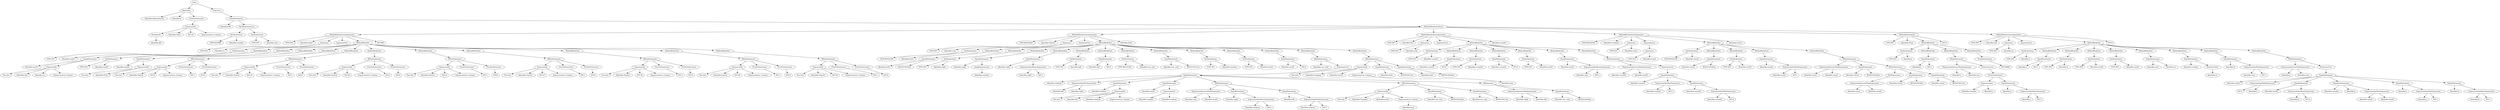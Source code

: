 digraph {
n0 [label="Goal:"];
n1 [label="MainClass:"];
n2 [label="Identifier:BinarySearch"];
n1 -> n2
n3 [label="Identifier:a"];
n1 -> n3
n4 [label="PrintlnStatement:"];
n5 [label="ExpressionX:"];
n6 [label="NewIdentif:"];
n7 [label="Identifier:BS"];
n6 -> n7
n5 -> n6
n8 [label="Identifier:Start"];
n5 -> n8
n9 [label="INT:20"];
n5 -> n9
n10 [label="ExpressionList_Comma:"];
n5 -> n10
n4 -> n5
n1 -> n4
n0 -> n1
n11 [label="ClassList:"];
n12 [label="ClassDeclaration:"];
n13 [label="Identifier:BS"];
n12 -> n13
n14 [label="VarDeclarationList:"];
n15 [label="VarDeclaration:"];
n16 [label="TYPE:INTARR"];
n15 -> n16
n17 [label="Identifier:number"];
n15 -> n17
n14 -> n15
n18 [label="VarDeclaration:"];
n19 [label="TYPE:INT"];
n18 -> n19
n20 [label="Identifier:size"];
n18 -> n20
n14 -> n18
n12 -> n14
n21 [label="MethodDeclarationList:"];
n22 [label="MethodDeclarationArguments:"];
n23 [label="TYPE:INT"];
n22 -> n23
n24 [label="Identifier:Start"];
n22 -> n24
n25 [label="Argumenr:"];
n26 [label="TYPE:INT"];
n25 -> n26
n27 [label="Identifier:sz"];
n25 -> n27
n22 -> n25
n28 [label="ArgumentList:"];
n22 -> n28
n29 [label="MethodBodyVar:"];
n30 [label="VarDeclaration:"];
n31 [label="TYPE:INT"];
n30 -> n31
n32 [label="Identifier:aux01"];
n30 -> n32
n29 -> n30
n33 [label="MethodBodyStat:"];
n34 [label="EqualStatement:"];
n35 [label="Identifier:aux01"];
n34 -> n35
n36 [label="ExpressionX:"];
n37 [label="This:this"];
n36 -> n37
n38 [label="Identifier:Init"];
n36 -> n38
n39 [label="Identifier:sz"];
n36 -> n39
n40 [label="ExpressionList_Comma:"];
n36 -> n40
n34 -> n36
n33 -> n34
n29 -> n33
n41 [label="MethodBodyVar:"];
n42 [label="VarDeclaration:"];
n43 [label="TYPE:INT"];
n42 -> n43
n44 [label="Identifier:aux02"];
n42 -> n44
n41 -> n42
n29 -> n41
n45 [label="MethodBodyStat:"];
n46 [label="EqualStatement:"];
n47 [label="Identifier:aux02"];
n46 -> n47
n48 [label="ExpressionX2:"];
n49 [label="This:this"];
n48 -> n49
n50 [label="Identifier:Print"];
n48 -> n50
n46 -> n48
n45 -> n46
n29 -> n45
n51 [label="MethodBodyStat:"];
n52 [label="IfElseStatement:"];
n53 [label="ExpressionX:"];
n54 [label="This:this"];
n53 -> n54
n55 [label="Identifier:Search"];
n53 -> n55
n56 [label="INT:8"];
n53 -> n56
n57 [label="ExpressionList_Comma:"];
n53 -> n57
n52 -> n53
n58 [label="PrintlnStatement:"];
n59 [label="INT:1"];
n58 -> n59
n52 -> n58
n60 [label="PrintlnStatement:"];
n61 [label="INT:0"];
n60 -> n61
n52 -> n60
n51 -> n52
n29 -> n51
n62 [label="MethodBodyStat:"];
n63 [label="IfElseStatement:"];
n64 [label="ExpressionX:"];
n65 [label="This:this"];
n64 -> n65
n66 [label="Identifier:Search"];
n64 -> n66
n67 [label="INT:19"];
n64 -> n67
n68 [label="ExpressionList_Comma:"];
n64 -> n68
n63 -> n64
n69 [label="PrintlnStatement:"];
n70 [label="INT:1"];
n69 -> n70
n63 -> n69
n71 [label="PrintlnStatement:"];
n72 [label="INT:0"];
n71 -> n72
n63 -> n71
n62 -> n63
n29 -> n62
n73 [label="MethodBodyStat:"];
n74 [label="IfElseStatement:"];
n75 [label="ExpressionX:"];
n76 [label="This:this"];
n75 -> n76
n77 [label="Identifier:Search"];
n75 -> n77
n78 [label="INT:20"];
n75 -> n78
n79 [label="ExpressionList_Comma:"];
n75 -> n79
n74 -> n75
n80 [label="PrintlnStatement:"];
n81 [label="INT:1"];
n80 -> n81
n74 -> n80
n82 [label="PrintlnStatement:"];
n83 [label="INT:0"];
n82 -> n83
n74 -> n82
n73 -> n74
n29 -> n73
n84 [label="MethodBodyStat:"];
n85 [label="IfElseStatement:"];
n86 [label="ExpressionX:"];
n87 [label="This:this"];
n86 -> n87
n88 [label="Identifier:Search"];
n86 -> n88
n89 [label="INT:21"];
n86 -> n89
n90 [label="ExpressionList_Comma:"];
n86 -> n90
n85 -> n86
n91 [label="PrintlnStatement:"];
n92 [label="INT:1"];
n91 -> n92
n85 -> n91
n93 [label="PrintlnStatement:"];
n94 [label="INT:0"];
n93 -> n94
n85 -> n93
n84 -> n85
n29 -> n84
n95 [label="MethodBodyStat:"];
n96 [label="IfElseStatement:"];
n97 [label="ExpressionX:"];
n98 [label="This:this"];
n97 -> n98
n99 [label="Identifier:Search"];
n97 -> n99
n100 [label="INT:37"];
n97 -> n100
n101 [label="ExpressionList_Comma:"];
n97 -> n101
n96 -> n97
n102 [label="PrintlnStatement:"];
n103 [label="INT:1"];
n102 -> n103
n96 -> n102
n104 [label="PrintlnStatement:"];
n105 [label="INT:0"];
n104 -> n105
n96 -> n104
n95 -> n96
n29 -> n95
n106 [label="MethodBodyStat:"];
n107 [label="IfElseStatement:"];
n108 [label="ExpressionX:"];
n109 [label="This:this"];
n108 -> n109
n110 [label="Identifier:Search"];
n108 -> n110
n111 [label="INT:38"];
n108 -> n111
n112 [label="ExpressionList_Comma:"];
n108 -> n112
n107 -> n108
n113 [label="PrintlnStatement:"];
n114 [label="INT:1"];
n113 -> n114
n107 -> n113
n115 [label="PrintlnStatement:"];
n116 [label="INT:0"];
n115 -> n116
n107 -> n115
n106 -> n107
n29 -> n106
n117 [label="MethodBodyStat:"];
n118 [label="IfElseStatement:"];
n119 [label="ExpressionX:"];
n120 [label="This:this"];
n119 -> n120
n121 [label="Identifier:Search"];
n119 -> n121
n122 [label="INT:39"];
n119 -> n122
n123 [label="ExpressionList_Comma:"];
n119 -> n123
n118 -> n119
n124 [label="PrintlnStatement:"];
n125 [label="INT:1"];
n124 -> n125
n118 -> n124
n126 [label="PrintlnStatement:"];
n127 [label="INT:0"];
n126 -> n127
n118 -> n126
n117 -> n118
n29 -> n117
n128 [label="MethodBodyStat:"];
n129 [label="IfElseStatement:"];
n130 [label="ExpressionX:"];
n131 [label="This:this"];
n130 -> n131
n132 [label="Identifier:Search"];
n130 -> n132
n133 [label="INT:50"];
n130 -> n133
n134 [label="ExpressionList_Comma:"];
n130 -> n134
n129 -> n130
n135 [label="PrintlnStatement:"];
n136 [label="INT:1"];
n135 -> n136
n129 -> n135
n137 [label="PrintlnStatement:"];
n138 [label="INT:0"];
n137 -> n138
n129 -> n137
n128 -> n129
n29 -> n128
n22 -> n29
n139 [label="INT:999"];
n22 -> n139
n21 -> n22
n140 [label="MethodDeclarationArguments:"];
n141 [label="TYPE:BOOLEAN"];
n140 -> n141
n142 [label="Identifier:Search"];
n140 -> n142
n143 [label="Argumenr:"];
n144 [label="TYPE:INT"];
n143 -> n144
n145 [label="Identifier:num"];
n143 -> n145
n140 -> n143
n146 [label="ArgumentList:"];
n140 -> n146
n147 [label="MethodBodyVar:"];
n148 [label="VarDeclaration:"];
n149 [label="TYPE:BOOLEAN"];
n148 -> n149
n150 [label="Identifier:bs01"];
n148 -> n150
n147 -> n148
n151 [label="MethodBodyStat:"];
n152 [label="EqualStatement:"];
n153 [label="Identifier:bs01"];
n152 -> n153
n154 [label="BOOLEAN:false"];
n152 -> n154
n151 -> n152
n147 -> n151
n155 [label="MethodBodyVar:"];
n156 [label="VarDeclaration:"];
n157 [label="TYPE:INT"];
n156 -> n157
n158 [label="Identifier:right"];
n156 -> n158
n155 -> n156
n147 -> n155
n159 [label="MethodBodyStat:"];
n160 [label="EqualStatement:"];
n161 [label="Identifier:right"];
n160 -> n161
n162 [label="LengthExpression:"];
n163 [label="Identifier:number"];
n162 -> n163
n160 -> n162
n159 -> n160
n147 -> n159
n164 [label="MethodBodyStat:"];
n165 [label="EqualStatement:"];
n166 [label="Identifier:right"];
n165 -> n166
n167 [label="ExpressionOp:MinusExpression"];
n168 [label="Identifier:right"];
n167 -> n168
n169 [label="INT:1"];
n167 -> n169
n165 -> n167
n164 -> n165
n147 -> n164
n170 [label="MethodBodyVar:"];
n171 [label="VarDeclaration:"];
n172 [label="TYPE:INT"];
n171 -> n172
n173 [label="Identifier:left"];
n171 -> n173
n170 -> n171
n147 -> n170
n174 [label="MethodBodyStat:"];
n175 [label="EqualStatement:"];
n176 [label="Identifier:left"];
n175 -> n176
n177 [label="INT:0"];
n175 -> n177
n174 -> n175
n147 -> n174
n178 [label="MethodBodyVar:"];
n179 [label="VarDeclaration:"];
n180 [label="TYPE:BOOLEAN"];
n179 -> n180
n181 [label="Identifier:var_cont"];
n179 -> n181
n178 -> n179
n147 -> n178
n182 [label="MethodBodyStat:"];
n183 [label="EqualStatement:"];
n184 [label="Identifier:var_cont"];
n183 -> n184
n185 [label="BOOLEAN:true"];
n183 -> n185
n182 -> n183
n147 -> n182
n186 [label="MethodBodyVar:"];
n187 [label="VarDeclaration:"];
n188 [label="TYPE:INT"];
n187 -> n188
n189 [label="Identifier:medium"];
n187 -> n189
n186 -> n187
n147 -> n186
n190 [label="MethodBodyVar:"];
n191 [label="VarDeclaration:"];
n192 [label="TYPE:INT"];
n191 -> n192
n193 [label="Identifier:aux01"];
n191 -> n193
n190 -> n191
n147 -> n190
n194 [label="MethodBodyStat:"];
n195 [label="EqualStatement:"];
n196 [label="Identifier:aux01"];
n195 -> n196
n197 [label="INT:0"];
n195 -> n197
n194 -> n195
n147 -> n194
n198 [label="MethodBodyStat:"];
n199 [label="WhileStatement:"];
n200 [label="Identifier:var_cont"];
n199 -> n200
n201 [label="StatementList:"];
n202 [label="EqualStatement:"];
n203 [label="Identifier:medium"];
n202 -> n203
n204 [label="ExpressionOp:PlusExpression"];
n205 [label="Identifier:left"];
n204 -> n205
n206 [label="Identifier:right"];
n204 -> n206
n202 -> n204
n207 [label="EqualStatement:"];
n208 [label="Identifier:medium"];
n207 -> n208
n209 [label="ExpressionX:"];
n210 [label="This:this"];
n209 -> n210
n211 [label="Identifier:Div"];
n209 -> n211
n212 [label="Identifier:medium"];
n209 -> n212
n213 [label="ExpressionList_Comma:"];
n209 -> n213
n207 -> n209
n202 -> n207
n214 [label="EqualStatement:"];
n215 [label="Identifier:aux01"];
n214 -> n215
n216 [label="ExpressionArr:"];
n217 [label="Identifier:number"];
n216 -> n217
n218 [label="Identifier:medium"];
n216 -> n218
n214 -> n216
n202 -> n214
n219 [label="IfElseStatement:"];
n220 [label="ExpressionOp:LessThanExpression"];
n221 [label="Identifier:num"];
n220 -> n221
n222 [label="Identifier:aux01"];
n220 -> n222
n219 -> n220
n223 [label="EqualStatement:"];
n224 [label="Identifier:right"];
n223 -> n224
n225 [label="ExpressionOp:MinusExpression"];
n226 [label="Identifier:medium"];
n225 -> n226
n227 [label="INT:1"];
n225 -> n227
n223 -> n225
n219 -> n223
n228 [label="EqualStatement:"];
n229 [label="Identifier:left"];
n228 -> n229
n230 [label="ExpressionOp:PlusExpression"];
n231 [label="Identifier:medium"];
n230 -> n231
n232 [label="INT:1"];
n230 -> n232
n228 -> n230
n219 -> n228
n202 -> n219
n233 [label="IfElseStatement:"];
n234 [label="ExpressionX:"];
n235 [label="This:this"];
n234 -> n235
n236 [label="Identifier:Compare"];
n234 -> n236
n237 [label="Identifier:aux01"];
n234 -> n237
n238 [label="ExpressionList_Comma:"];
n239 [label="Identifier:num"];
n238 -> n239
n234 -> n238
n233 -> n234
n240 [label="EqualStatement:"];
n241 [label="Identifier:var_cont"];
n240 -> n241
n242 [label="BOOLEAN:false"];
n240 -> n242
n233 -> n240
n243 [label="EqualStatement:"];
n244 [label="Identifier:var_cont"];
n243 -> n244
n245 [label="BOOLEAN:true"];
n243 -> n245
n233 -> n243
n202 -> n233
n246 [label="IfStatement:"];
n247 [label="ExpressionOp:LessThanExpression"];
n248 [label="Identifier:right"];
n247 -> n248
n249 [label="Identifier:left"];
n247 -> n249
n246 -> n247
n250 [label="EqualStatement:"];
n251 [label="Identifier:var_cont"];
n250 -> n251
n252 [label="BOOLEAN:false"];
n250 -> n252
n246 -> n250
n202 -> n246
n201 -> n202
n199 -> n201
n198 -> n199
n147 -> n198
n253 [label="MethodBodyStat:"];
n254 [label="IfElseStatement:"];
n255 [label="ExpressionX:"];
n256 [label="This:this"];
n255 -> n256
n257 [label="Identifier:Compare"];
n255 -> n257
n258 [label="Identifier:aux01"];
n255 -> n258
n259 [label="ExpressionList_Comma:"];
n260 [label="Identifier:num"];
n259 -> n260
n255 -> n259
n254 -> n255
n261 [label="EqualStatement:"];
n262 [label="Identifier:bs01"];
n261 -> n262
n263 [label="BOOLEAN:true"];
n261 -> n263
n254 -> n261
n264 [label="EqualStatement:"];
n265 [label="Identifier:bs01"];
n264 -> n265
n266 [label="BOOLEAN:false"];
n264 -> n266
n254 -> n264
n253 -> n254
n147 -> n253
n140 -> n147
n267 [label="Identifier:bs01"];
n140 -> n267
n21 -> n140
n268 [label="MethodDeclarationArguments:"];
n269 [label="TYPE:INT"];
n268 -> n269
n270 [label="Identifier:Div"];
n268 -> n270
n271 [label="Argumenr:"];
n272 [label="TYPE:INT"];
n271 -> n272
n273 [label="Identifier:num"];
n271 -> n273
n268 -> n271
n274 [label="ArgumentList:"];
n268 -> n274
n275 [label="MethodBodyVar:"];
n276 [label="VarDeclaration:"];
n277 [label="TYPE:INT"];
n276 -> n277
n278 [label="Identifier:count01"];
n276 -> n278
n275 -> n276
n279 [label="MethodBodyStat:"];
n280 [label="EqualStatement:"];
n281 [label="Identifier:count01"];
n280 -> n281
n282 [label="INT:0"];
n280 -> n282
n279 -> n280
n275 -> n279
n283 [label="MethodBodyVar:"];
n284 [label="VarDeclaration:"];
n285 [label="TYPE:INT"];
n284 -> n285
n286 [label="Identifier:count02"];
n284 -> n286
n283 -> n284
n275 -> n283
n287 [label="MethodBodyStat:"];
n288 [label="EqualStatement:"];
n289 [label="Identifier:count02"];
n288 -> n289
n290 [label="INT:0"];
n288 -> n290
n287 -> n288
n275 -> n287
n291 [label="MethodBodyVar:"];
n292 [label="VarDeclaration:"];
n293 [label="TYPE:INT"];
n292 -> n293
n294 [label="Identifier:aux03"];
n292 -> n294
n291 -> n292
n275 -> n291
n295 [label="MethodBodyStat:"];
n296 [label="EqualStatement:"];
n297 [label="Identifier:aux03"];
n296 -> n297
n298 [label="ExpressionOp:MinusExpression"];
n299 [label="Identifier:num"];
n298 -> n299
n300 [label="INT:1"];
n298 -> n300
n296 -> n298
n295 -> n296
n275 -> n295
n301 [label="MethodBodyStat:"];
n302 [label="WhileStatement:"];
n303 [label="ExpressionOp:LessThanExpression"];
n304 [label="Identifier:count02"];
n303 -> n304
n305 [label="Identifier:aux03"];
n303 -> n305
n302 -> n303
n306 [label="StatementList:"];
n307 [label="EqualStatement:"];
n308 [label="Identifier:count01"];
n307 -> n308
n309 [label="ExpressionOp:PlusExpression"];
n310 [label="Identifier:count01"];
n309 -> n310
n311 [label="INT:1"];
n309 -> n311
n307 -> n309
n312 [label="EqualStatement:"];
n313 [label="Identifier:count02"];
n312 -> n313
n314 [label="ExpressionOp:PlusExpression"];
n315 [label="Identifier:count02"];
n314 -> n315
n316 [label="INT:2"];
n314 -> n316
n312 -> n314
n307 -> n312
n306 -> n307
n302 -> n306
n301 -> n302
n275 -> n301
n268 -> n275
n317 [label="Identifier:count01"];
n268 -> n317
n21 -> n268
n318 [label="MethodDeclarationArguments:"];
n319 [label="TYPE:BOOLEAN"];
n318 -> n319
n320 [label="Identifier:Compare"];
n318 -> n320
n321 [label="Argumenr:"];
n322 [label="TYPE:INT"];
n321 -> n322
n323 [label="Identifier:num1"];
n321 -> n323
n318 -> n321
n324 [label="ArgumentList:"];
n325 [label="Argumenr:"];
n326 [label="TYPE:INT"];
n325 -> n326
n327 [label="Identifier:num2"];
n325 -> n327
n324 -> n325
n318 -> n324
n328 [label="MethodBodyVar:"];
n329 [label="VarDeclaration:"];
n330 [label="TYPE:BOOLEAN"];
n329 -> n330
n331 [label="Identifier:retval"];
n329 -> n331
n328 -> n329
n332 [label="MethodBodyStat:"];
n333 [label="EqualStatement:"];
n334 [label="Identifier:retval"];
n333 -> n334
n335 [label="BOOLEAN:false"];
n333 -> n335
n332 -> n333
n328 -> n332
n336 [label="MethodBodyVar:"];
n337 [label="VarDeclaration:"];
n338 [label="TYPE:INT"];
n337 -> n338
n339 [label="Identifier:aux02"];
n337 -> n339
n336 -> n337
n328 -> n336
n340 [label="MethodBodyStat:"];
n341 [label="EqualStatement:"];
n342 [label="Identifier:aux02"];
n341 -> n342
n343 [label="ExpressionOp:PlusExpression"];
n344 [label="Identifier:num2"];
n343 -> n344
n345 [label="INT:1"];
n343 -> n345
n341 -> n343
n340 -> n341
n328 -> n340
n346 [label="MethodBodyStat:"];
n347 [label="IfElseStatement:"];
n348 [label="ExpressionOp:LessThanExpression"];
n349 [label="Identifier:num1"];
n348 -> n349
n350 [label="Identifier:num2"];
n348 -> n350
n347 -> n348
n351 [label="EqualStatement:"];
n352 [label="Identifier:retval"];
n351 -> n352
n353 [label="BOOLEAN:false"];
n351 -> n353
n347 -> n351
n354 [label="IfElseStatement:"];
n355 [label="NotExpression:"];
n356 [label="ExpressionOp:LessThanExpression"];
n357 [label="Identifier:num1"];
n356 -> n357
n358 [label="Identifier:aux02"];
n356 -> n358
n355 -> n356
n354 -> n355
n359 [label="EqualStatement:"];
n360 [label="Identifier:retval"];
n359 -> n360
n361 [label="BOOLEAN:false"];
n359 -> n361
n354 -> n359
n362 [label="EqualStatement:"];
n363 [label="Identifier:retval"];
n362 -> n363
n364 [label="BOOLEAN:true"];
n362 -> n364
n354 -> n362
n347 -> n354
n346 -> n347
n328 -> n346
n318 -> n328
n365 [label="Identifier:retval"];
n318 -> n365
n21 -> n318
n366 [label="MethodDeclaration:"];
n367 [label="TYPE:INT"];
n366 -> n367
n368 [label="Identifier:Print"];
n366 -> n368
n369 [label="MethodBodyVar:"];
n370 [label="VarDeclaration:"];
n371 [label="TYPE:INT"];
n370 -> n371
n372 [label="Identifier:j"];
n370 -> n372
n369 -> n370
n373 [label="MethodBodyStat:"];
n374 [label="EqualStatement:"];
n375 [label="Identifier:j"];
n374 -> n375
n376 [label="INT:1"];
n374 -> n376
n373 -> n374
n369 -> n373
n377 [label="MethodBodyStat:"];
n378 [label="WhileStatement:"];
n379 [label="ExpressionOp:LessThanExpression"];
n380 [label="Identifier:j"];
n379 -> n380
n381 [label="Identifier:size"];
n379 -> n381
n378 -> n379
n382 [label="StatementList:"];
n383 [label="PrintlnStatement:"];
n384 [label="ExpressionArr:"];
n385 [label="Identifier:number"];
n384 -> n385
n386 [label="Identifier:j"];
n384 -> n386
n383 -> n384
n387 [label="EqualStatement:"];
n388 [label="Identifier:j"];
n387 -> n388
n389 [label="ExpressionOp:PlusExpression"];
n390 [label="Identifier:j"];
n389 -> n390
n391 [label="INT:1"];
n389 -> n391
n387 -> n389
n383 -> n387
n382 -> n383
n378 -> n382
n377 -> n378
n369 -> n377
n392 [label="MethodBodyStat:"];
n393 [label="PrintlnStatement:"];
n394 [label="INT:99999"];
n393 -> n394
n392 -> n393
n369 -> n392
n366 -> n369
n395 [label="INT:0"];
n366 -> n395
n21 -> n366
n396 [label="MethodDeclarationArguments:"];
n397 [label="TYPE:INT"];
n396 -> n397
n398 [label="Identifier:Init"];
n396 -> n398
n399 [label="Argumenr:"];
n400 [label="TYPE:INT"];
n399 -> n400
n401 [label="Identifier:sz"];
n399 -> n401
n396 -> n399
n402 [label="ArgumentList:"];
n396 -> n402
n403 [label="MethodBodyVar:"];
n404 [label="VarDeclaration:"];
n405 [label="TYPE:INT"];
n404 -> n405
n406 [label="Identifier:j"];
n404 -> n406
n403 -> n404
n407 [label="MethodBodyStat:"];
n408 [label="EqualStatement:"];
n409 [label="Identifier:j"];
n408 -> n409
n410 [label="INT:1"];
n408 -> n410
n407 -> n408
n403 -> n407
n411 [label="MethodBodyVar:"];
n412 [label="VarDeclaration:"];
n413 [label="TYPE:INT"];
n412 -> n413
n414 [label="Identifier:k"];
n412 -> n414
n411 -> n412
n403 -> n411
n415 [label="MethodBodyVar:"];
n416 [label="VarDeclaration:"];
n417 [label="TYPE:INT"];
n416 -> n417
n418 [label="Identifier:aux02"];
n416 -> n418
n415 -> n416
n403 -> n415
n419 [label="MethodBodyVar:"];
n420 [label="VarDeclaration:"];
n421 [label="TYPE:INT"];
n420 -> n421
n422 [label="Identifier:aux01"];
n420 -> n422
n419 -> n420
n403 -> n419
n423 [label="MethodBodyStat:"];
n424 [label="EqualStatement:"];
n425 [label="Identifier:size"];
n424 -> n425
n426 [label="Identifier:sz"];
n424 -> n426
n423 -> n424
n403 -> n423
n427 [label="MethodBodyStat:"];
n428 [label="EqualStatement:"];
n429 [label="Identifier:number"];
n428 -> n429
n430 [label="NewIntArrDet:"];
n431 [label="Identifier:sz"];
n430 -> n431
n428 -> n430
n427 -> n428
n403 -> n427
n432 [label="MethodBodyStat:"];
n433 [label="EqualStatement:"];
n434 [label="Identifier:k"];
n433 -> n434
n435 [label="ExpressionOp:PlusExpression"];
n436 [label="Identifier:size"];
n435 -> n436
n437 [label="INT:1"];
n435 -> n437
n433 -> n435
n432 -> n433
n403 -> n432
n438 [label="MethodBodyStat:"];
n439 [label="WhileStatement:"];
n440 [label="ExpressionOp:LessThanExpression"];
n441 [label="Identifier:j"];
n440 -> n441
n442 [label="Identifier:size"];
n440 -> n442
n439 -> n440
n443 [label="StatementList:"];
n444 [label="EqualStatement:"];
n445 [label="Identifier:aux01"];
n444 -> n445
n446 [label="ExpressionOp:MultExpression"];
n447 [label="INT:2"];
n446 -> n447
n448 [label="Identifier:j"];
n446 -> n448
n444 -> n446
n449 [label="EqualStatement:"];
n450 [label="Identifier:aux02"];
n449 -> n450
n451 [label="ExpressionOp:MinusExpression"];
n452 [label="Identifier:k"];
n451 -> n452
n453 [label="INT:3"];
n451 -> n453
n449 -> n451
n444 -> n449
n454 [label="EqualArrStatement:"];
n455 [label="Identifier:number"];
n454 -> n455
n456 [label="Identifier:j"];
n454 -> n456
n457 [label="ExpressionOp:PlusExpression"];
n458 [label="Identifier:aux01"];
n457 -> n458
n459 [label="Identifier:aux02"];
n457 -> n459
n454 -> n457
n444 -> n454
n460 [label="EqualStatement:"];
n461 [label="Identifier:j"];
n460 -> n461
n462 [label="ExpressionOp:PlusExpression"];
n463 [label="Identifier:j"];
n462 -> n463
n464 [label="INT:1"];
n462 -> n464
n460 -> n462
n444 -> n460
n465 [label="EqualStatement:"];
n466 [label="Identifier:k"];
n465 -> n466
n467 [label="ExpressionOp:MinusExpression"];
n468 [label="Identifier:k"];
n467 -> n468
n469 [label="INT:1"];
n467 -> n469
n465 -> n467
n444 -> n465
n443 -> n444
n439 -> n443
n438 -> n439
n403 -> n438
n396 -> n403
n470 [label="INT:0"];
n396 -> n470
n21 -> n396
n12 -> n21
n11 -> n12
n0 -> n11
}
